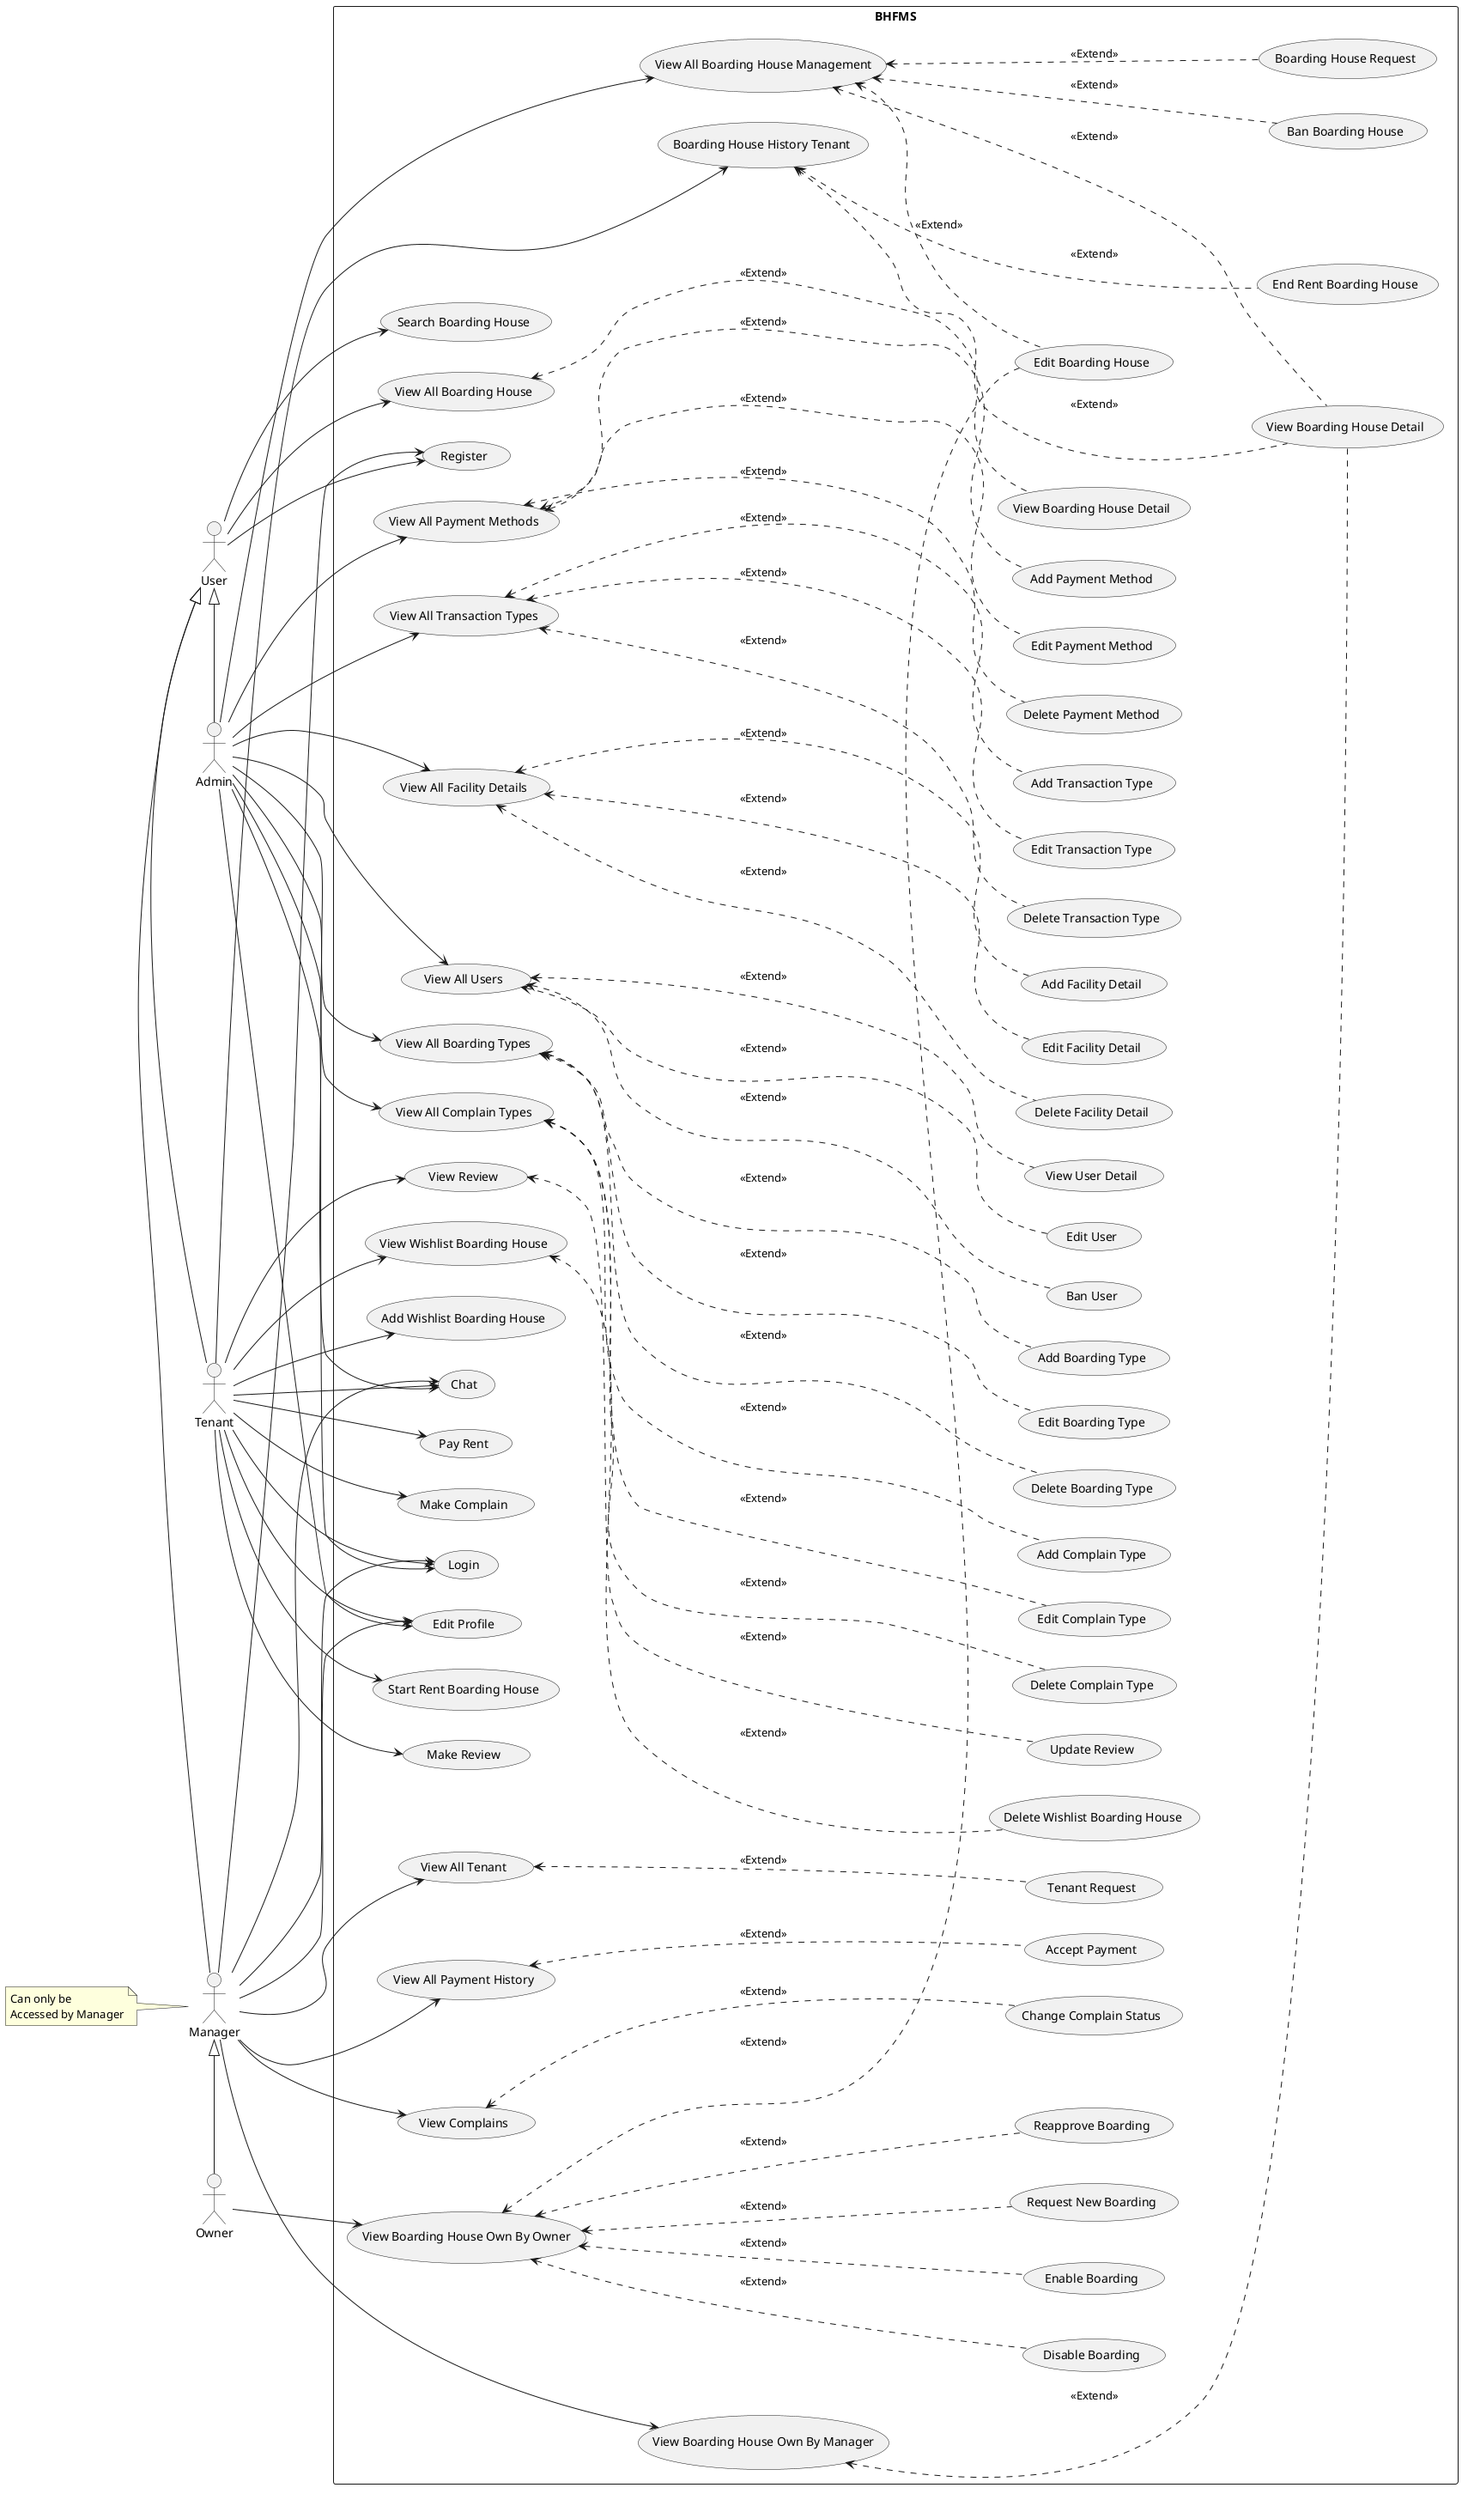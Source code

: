 @startuml
left to right direction

rectangle BHFMS {
    ' General'
    usecase (Chat) as cht
    usecase (Login) as lgn
    usecase (Register) as rgs
    usecase (Edit Profile) as edt_profile

    ' Manager'
    usecase (View Complains) as view_cmpln
    usecase (Change Complain Status) as chng_cmpln
    usecase (View All Tenant) as view_tenant
    usecase (Tenant Request) as accept_tenant
    usecase (View Boarding House Own By Manager) as view_bh_own_mng

    ' Boarding House Owner'
    usecase (Request New Boarding) as req_bh
    usecase (Reapprove Boarding) as reapv_bh
    usecase (Disable Boarding) as dis_bh
    usecase (Enable Boarding) as enb_bh
    usecase (Edit Boarding House) as edit_bh
    usecase (View Boarding House Own By Owner) as view_bh_own_own

    ' Tenant'
    usecase (Start Rent Boarding House) as rent_bh
    usecase (End Rent Boarding House) as end_rent_bh
    usecase (Add Wishlist Boarding House) as add_wish_bh
    usecase (View Wishlist Boarding House) as view_wish_bh
    usecase (Delete Wishlist Boarding House) as del_wish_bh
    usecase (Search Boarding House) as search_bh
    usecase (Pay Rent) as rpymnt
    usecase (Make Complain) as cmpln
    usecase (Make Review) as mk_rvw
    usecase (View Review) as vw_rvw
    usecase (Update Review) as update_rvw
    usecase (View All Boarding House) as show_bh_all
    usecase (View Boarding House Detail) as show_bh_detail
    usecase (Boarding House History Tenant) as view_bh_tenant


    ' Supervisor / Admin'
    usecase (View All Boarding House Management) as show_bh_admin
    usecase (Ban Boarding House) as del_bh_admin
    usecase (Boarding House Request) as aprv_bh_admin
    usecase (View Boarding House Detail) as view_bh

    usecase (View All Facility Details) as show_fcl_admin 
    usecase (Delete Facility Detail) as del_fcl_admin
    usecase (Edit Facility Detail) as edit_fcl_admin
    usecase (Add Facility Detail) as aprv_fcl_admin
    
    usecase (View All Users) as show_user_admin 
    usecase (Ban User) as del_user_admin
    usecase (Edit User) as edit_user_admin
    usecase (View User Detail) as view_user_admin

    usecase (View All Boarding Types) as show_btyp_admin 
    usecase (Delete Boarding Type) as del_btyp_admin
    usecase (Edit Boarding Type) as edit_btyp_admin
    usecase (Add Boarding Type) as aprv_btyp_admin

    usecase (View All Complain Types) as show_ctyp_admin 
    usecase (Delete Complain Type) as del_ctyp_admin
    usecase (Edit Complain Type) as edit_ctyp_admin
    usecase (Add Complain Type) as aprv_ctyp_admin

    usecase (View All Payment Methods) as show_pymtd_admin 
    usecase (Delete Payment Method) as del_pymtd_admin
    usecase (Edit Payment Method) as edit_pymtd_admin
    usecase (Add Payment Method) as aprv_pymtd_admin

    usecase (View All Transaction Types) as show_ttyp_admin 
    usecase (Delete Transaction Type) as del_ttyp_admin
    usecase (Edit Transaction Type) as edit_ttyp_admin
    usecase (Add Transaction Type) as aprv_ttyp_admin
    
    usecase (View All Payment History) as view_payment
    usecase (Accept Payment) as accpt_payment
}

actor :Owner: as own
actor :User: as user
actor :Tenant: as tenant
actor :Admin: as adm
actor :Manager: as mngr


adm ---> edt_profile
tenant ---> edt_profile
mngr ---> edt_profile

mngr ---> view_payment
view_payment <... accpt_payment: <<Extend>>

user <|-right- mngr
mngr <|-right- own
user <|-right- tenant
user <|-right- adm




adm ---> lgn
tenant ---> lgn
mngr ---> lgn

adm ---> cht
tenant ---> cht
mngr ---> cht

user ---> rgs
mngr ---> rgs

adm ---> show_bh_admin
adm ---> show_fcl_admin

tenant ---> rpymnt
tenant ---> rent_bh
tenant ---> cmpln
tenant ---> mk_rvw
tenant ---> vw_rvw
tenant ---> add_wish_bh
tenant ---> view_wish_bh
tenant ---> view_bh_tenant
view_bh_tenant <... view_bh: <<Extend>>
view_bh_tenant <... end_rent_bh: <<Extend>>
view_wish_bh <... del_wish_bh: <<Extend>>

user ---> show_bh_all
user ---> search_bh

vw_rvw <... update_rvw: <<Extend>>
show_bh_all <... show_bh_detail: <<Extend>>



view_cmpln <... chng_cmpln: <<Extend>>
view_bh_own_own <... edit_bh: <<Extend>>
show_bh_admin <.. edit_bh: <<Extend>>
own ---> view_bh_own_own
view_bh_own_own <... req_bh: <<Extend>>
view_bh_own_own <... reapv_bh: <<Extend>>
view_bh_own_own <... dis_bh: <<Extend>>
view_bh_own_own <... enb_bh: <<Extend>>

show_bh_admin <... del_bh_admin: <<Extend>>

show_bh_admin <... aprv_bh_admin: <<Extend>>
show_bh_admin <... view_bh: <<Extend>>

show_fcl_admin <... del_fcl_admin: <<Extend>>
show_fcl_admin <... edit_fcl_admin: <<Extend>>
show_fcl_admin <... aprv_fcl_admin: <<Extend>>

adm ---> show_user_admin
show_user_admin <... del_user_admin: <<Extend>>
show_user_admin <... edit_user_admin: <<Extend>>
show_user_admin <... view_user_admin: <<Extend>>

adm ---> show_btyp_admin
show_btyp_admin <... del_btyp_admin: <<Extend>>
show_btyp_admin <... edit_btyp_admin: <<Extend>>
show_btyp_admin <... aprv_btyp_admin: <<Extend>>

adm ---> show_ctyp_admin
show_ctyp_admin <... del_ctyp_admin: <<Extend>>
show_ctyp_admin <... edit_ctyp_admin: <<Extend>>
show_ctyp_admin <... aprv_ctyp_admin: <<Extend>>

adm ---> show_pymtd_admin
show_pymtd_admin <... del_pymtd_admin: <<Extend>>
show_pymtd_admin <... edit_pymtd_admin: <<Extend>>
show_pymtd_admin <... aprv_pymtd_admin: <<Extend>>

adm ---> show_ttyp_admin
show_ttyp_admin <... del_ttyp_admin: <<Extend>>
show_ttyp_admin <... edit_ttyp_admin: <<Extend>>
show_ttyp_admin <... aprv_ttyp_admin: <<Extend>>

mngr -->view_tenant
mngr --> view_cmpln
mngr --> view_bh_own_mng
note left
Can only be 
Accessed by Manager
end note
view_bh_own_mng <... view_bh: <<Extend>>


view_tenant <...  accept_tenant: <<Extend>>
@enduml